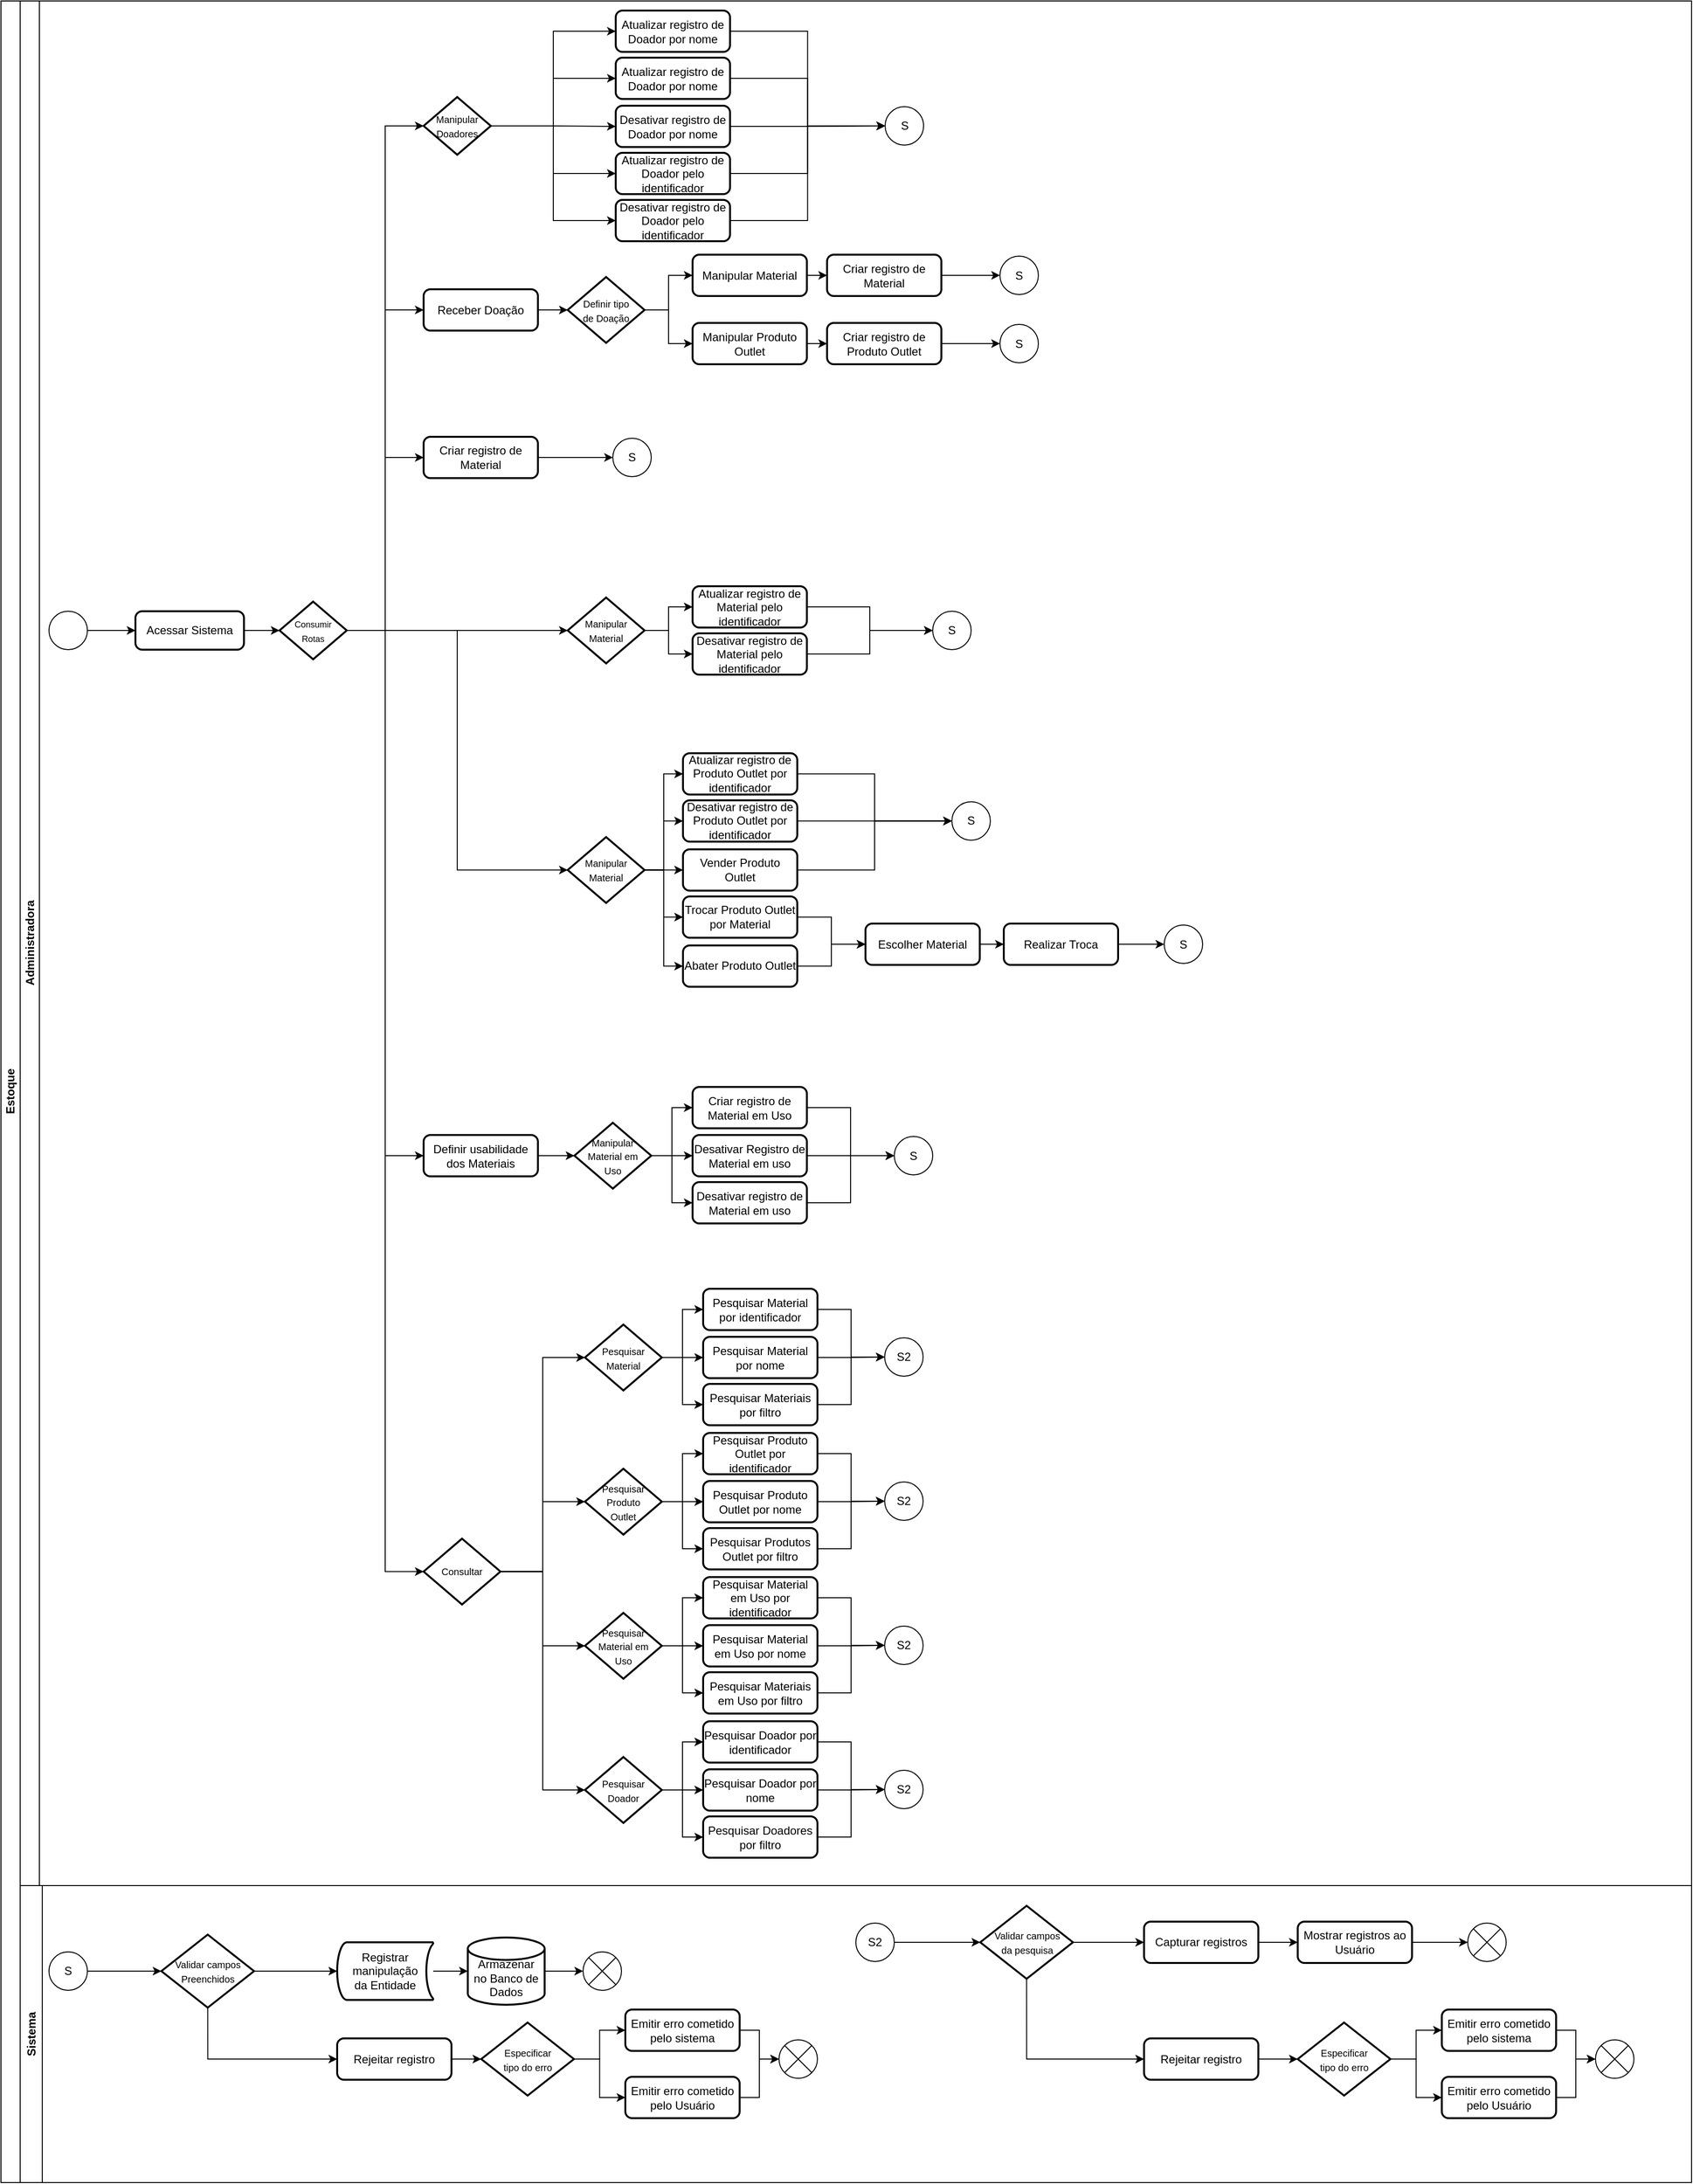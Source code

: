 <mxfile version="24.3.1" type="device">
  <diagram name="Página-1" id="qYTIleNpbE9c3qGc4Jwz">
    <mxGraphModel dx="2711" dy="1028" grid="1" gridSize="10" guides="1" tooltips="1" connect="1" arrows="1" fold="1" page="1" pageScale="1" pageWidth="827" pageHeight="1169" math="0" shadow="0">
      <root>
        <mxCell id="0" />
        <mxCell id="1" parent="0" />
        <mxCell id="EBbAfh6tv7qkJCFMbe4G-1" value="Estoque" style="swimlane;childLayout=stackLayout;resizeParent=1;resizeParentMax=0;horizontal=0;startSize=20;horizontalStack=0;html=1;" parent="1" vertex="1">
          <mxGeometry x="150" y="20" width="1760" height="2270" as="geometry">
            <mxRectangle x="150" y="20" width="40" height="70" as="alternateBounds" />
          </mxGeometry>
        </mxCell>
        <mxCell id="EBbAfh6tv7qkJCFMbe4G-2" value="Administradora" style="swimlane;startSize=20;horizontal=0;html=1;" parent="EBbAfh6tv7qkJCFMbe4G-1" vertex="1">
          <mxGeometry x="20" width="1740" height="1961" as="geometry">
            <mxRectangle x="20" width="1640" height="30" as="alternateBounds" />
          </mxGeometry>
        </mxCell>
        <mxCell id="EBbAfh6tv7qkJCFMbe4G-158" style="edgeStyle=orthogonalEdgeStyle;rounded=0;orthogonalLoop=1;jettySize=auto;html=1;entryX=0;entryY=0.5;entryDx=0;entryDy=0;" parent="EBbAfh6tv7qkJCFMbe4G-2" source="EBbAfh6tv7qkJCFMbe4G-19" target="EBbAfh6tv7qkJCFMbe4G-157" edge="1">
          <mxGeometry relative="1" as="geometry" />
        </mxCell>
        <mxCell id="EBbAfh6tv7qkJCFMbe4G-159" style="edgeStyle=orthogonalEdgeStyle;rounded=0;orthogonalLoop=1;jettySize=auto;html=1;entryX=0;entryY=0.5;entryDx=0;entryDy=0;" parent="EBbAfh6tv7qkJCFMbe4G-2" source="EBbAfh6tv7qkJCFMbe4G-19" target="EBbAfh6tv7qkJCFMbe4G-155" edge="1">
          <mxGeometry relative="1" as="geometry" />
        </mxCell>
        <mxCell id="EBbAfh6tv7qkJCFMbe4G-160" style="edgeStyle=orthogonalEdgeStyle;rounded=0;orthogonalLoop=1;jettySize=auto;html=1;entryX=0;entryY=0.5;entryDx=0;entryDy=0;" parent="EBbAfh6tv7qkJCFMbe4G-2" source="EBbAfh6tv7qkJCFMbe4G-19" target="EBbAfh6tv7qkJCFMbe4G-154" edge="1">
          <mxGeometry relative="1" as="geometry" />
        </mxCell>
        <mxCell id="EBbAfh6tv7qkJCFMbe4G-161" style="edgeStyle=orthogonalEdgeStyle;rounded=0;orthogonalLoop=1;jettySize=auto;html=1;entryX=0;entryY=0.5;entryDx=0;entryDy=0;" parent="EBbAfh6tv7qkJCFMbe4G-2" source="EBbAfh6tv7qkJCFMbe4G-19" target="EBbAfh6tv7qkJCFMbe4G-152" edge="1">
          <mxGeometry relative="1" as="geometry" />
        </mxCell>
        <mxCell id="EBbAfh6tv7qkJCFMbe4G-162" style="edgeStyle=orthogonalEdgeStyle;rounded=0;orthogonalLoop=1;jettySize=auto;html=1;entryX=0;entryY=0.5;entryDx=0;entryDy=0;" parent="EBbAfh6tv7qkJCFMbe4G-2" source="EBbAfh6tv7qkJCFMbe4G-19" target="EBbAfh6tv7qkJCFMbe4G-153" edge="1">
          <mxGeometry relative="1" as="geometry" />
        </mxCell>
        <mxCell id="EBbAfh6tv7qkJCFMbe4G-19" value="&lt;font size=&quot;1&quot;&gt;Manipular Doadores&lt;/font&gt;" style="strokeWidth=2;html=1;shape=mxgraph.flowchart.decision;whiteSpace=wrap;" parent="EBbAfh6tv7qkJCFMbe4G-2" vertex="1">
          <mxGeometry x="420" y="100" width="70" height="60" as="geometry" />
        </mxCell>
        <mxCell id="EBbAfh6tv7qkJCFMbe4G-145" style="edgeStyle=orthogonalEdgeStyle;rounded=0;orthogonalLoop=1;jettySize=auto;html=1;" parent="EBbAfh6tv7qkJCFMbe4G-2" source="EBbAfh6tv7qkJCFMbe4G-144" edge="1">
          <mxGeometry relative="1" as="geometry">
            <mxPoint x="120" y="655" as="targetPoint" />
          </mxGeometry>
        </mxCell>
        <mxCell id="EBbAfh6tv7qkJCFMbe4G-144" value="" style="ellipse;whiteSpace=wrap;html=1;aspect=fixed;" parent="EBbAfh6tv7qkJCFMbe4G-2" vertex="1">
          <mxGeometry x="30" y="635" width="40" height="40" as="geometry" />
        </mxCell>
        <mxCell id="EBbAfh6tv7qkJCFMbe4G-146" value="Acessar Sistema" style="rounded=1;whiteSpace=wrap;html=1;absoluteArcSize=1;arcSize=14;strokeWidth=2;" parent="EBbAfh6tv7qkJCFMbe4G-2" vertex="1">
          <mxGeometry x="120" y="635" width="113" height="40" as="geometry" />
        </mxCell>
        <mxCell id="EBbAfh6tv7qkJCFMbe4G-189" style="edgeStyle=orthogonalEdgeStyle;rounded=0;orthogonalLoop=1;jettySize=auto;html=1;entryX=0;entryY=0.5;entryDx=0;entryDy=0;" parent="EBbAfh6tv7qkJCFMbe4G-2" source="EBbAfh6tv7qkJCFMbe4G-147" target="EBbAfh6tv7qkJCFMbe4G-168" edge="1">
          <mxGeometry relative="1" as="geometry" />
        </mxCell>
        <mxCell id="EBbAfh6tv7qkJCFMbe4G-193" style="edgeStyle=orthogonalEdgeStyle;rounded=0;orthogonalLoop=1;jettySize=auto;html=1;entryX=0;entryY=0.5;entryDx=0;entryDy=0;" parent="EBbAfh6tv7qkJCFMbe4G-2" source="EBbAfh6tv7qkJCFMbe4G-147" target="EBbAfh6tv7qkJCFMbe4G-191" edge="1">
          <mxGeometry relative="1" as="geometry" />
        </mxCell>
        <mxCell id="EBbAfh6tv7qkJCFMbe4G-248" style="edgeStyle=orthogonalEdgeStyle;rounded=0;orthogonalLoop=1;jettySize=auto;html=1;exitX=1;exitY=0.5;exitDx=0;exitDy=0;exitPerimeter=0;entryX=0;entryY=0.5;entryDx=0;entryDy=0;" parent="EBbAfh6tv7qkJCFMbe4G-2" source="EBbAfh6tv7qkJCFMbe4G-147" target="EBbAfh6tv7qkJCFMbe4G-247" edge="1">
          <mxGeometry relative="1" as="geometry" />
        </mxCell>
        <mxCell id="EBbAfh6tv7qkJCFMbe4G-147" value="&lt;span style=&quot;font-size: 9px;&quot;&gt;Consumir &lt;br&gt;Rotas&lt;/span&gt;" style="strokeWidth=2;html=1;shape=mxgraph.flowchart.decision;whiteSpace=wrap;" parent="EBbAfh6tv7qkJCFMbe4G-2" vertex="1">
          <mxGeometry x="270" y="625" width="70" height="60" as="geometry" />
        </mxCell>
        <mxCell id="EBbAfh6tv7qkJCFMbe4G-148" style="edgeStyle=orthogonalEdgeStyle;rounded=0;orthogonalLoop=1;jettySize=auto;html=1;entryX=0;entryY=0.5;entryDx=0;entryDy=0;entryPerimeter=0;" parent="EBbAfh6tv7qkJCFMbe4G-2" source="EBbAfh6tv7qkJCFMbe4G-146" target="EBbAfh6tv7qkJCFMbe4G-147" edge="1">
          <mxGeometry relative="1" as="geometry" />
        </mxCell>
        <mxCell id="EBbAfh6tv7qkJCFMbe4G-149" style="edgeStyle=orthogonalEdgeStyle;rounded=0;orthogonalLoop=1;jettySize=auto;html=1;entryX=0;entryY=0.5;entryDx=0;entryDy=0;entryPerimeter=0;" parent="EBbAfh6tv7qkJCFMbe4G-2" source="EBbAfh6tv7qkJCFMbe4G-147" target="EBbAfh6tv7qkJCFMbe4G-19" edge="1">
          <mxGeometry relative="1" as="geometry" />
        </mxCell>
        <mxCell id="I0vhVhWJqTMzAjdZEAVi-24" style="edgeStyle=orthogonalEdgeStyle;rounded=0;orthogonalLoop=1;jettySize=auto;html=1;entryX=0;entryY=0.5;entryDx=0;entryDy=0;" edge="1" parent="EBbAfh6tv7qkJCFMbe4G-2" source="EBbAfh6tv7qkJCFMbe4G-152" target="I0vhVhWJqTMzAjdZEAVi-21">
          <mxGeometry relative="1" as="geometry" />
        </mxCell>
        <mxCell id="EBbAfh6tv7qkJCFMbe4G-152" value="Atualizar registro de Doador pelo identificador" style="rounded=1;whiteSpace=wrap;html=1;absoluteArcSize=1;arcSize=14;strokeWidth=2;" parent="EBbAfh6tv7qkJCFMbe4G-2" vertex="1">
          <mxGeometry x="620" y="158" width="119" height="43" as="geometry" />
        </mxCell>
        <mxCell id="I0vhVhWJqTMzAjdZEAVi-23" style="edgeStyle=orthogonalEdgeStyle;rounded=0;orthogonalLoop=1;jettySize=auto;html=1;entryX=0;entryY=0.5;entryDx=0;entryDy=0;" edge="1" parent="EBbAfh6tv7qkJCFMbe4G-2" source="EBbAfh6tv7qkJCFMbe4G-153" target="I0vhVhWJqTMzAjdZEAVi-21">
          <mxGeometry relative="1" as="geometry" />
        </mxCell>
        <mxCell id="EBbAfh6tv7qkJCFMbe4G-153" value="Desativar registro de Doador pelo identificador" style="rounded=1;whiteSpace=wrap;html=1;absoluteArcSize=1;arcSize=14;strokeWidth=2;" parent="EBbAfh6tv7qkJCFMbe4G-2" vertex="1">
          <mxGeometry x="620" y="207" width="119" height="43" as="geometry" />
        </mxCell>
        <mxCell id="I0vhVhWJqTMzAjdZEAVi-25" style="edgeStyle=orthogonalEdgeStyle;rounded=0;orthogonalLoop=1;jettySize=auto;html=1;entryX=0;entryY=0.5;entryDx=0;entryDy=0;" edge="1" parent="EBbAfh6tv7qkJCFMbe4G-2" source="EBbAfh6tv7qkJCFMbe4G-154" target="I0vhVhWJqTMzAjdZEAVi-21">
          <mxGeometry relative="1" as="geometry" />
        </mxCell>
        <mxCell id="EBbAfh6tv7qkJCFMbe4G-154" value="Desativar registro de Doador por nome" style="rounded=1;whiteSpace=wrap;html=1;absoluteArcSize=1;arcSize=14;strokeWidth=2;" parent="EBbAfh6tv7qkJCFMbe4G-2" vertex="1">
          <mxGeometry x="620" y="109" width="119" height="43" as="geometry" />
        </mxCell>
        <mxCell id="I0vhVhWJqTMzAjdZEAVi-26" style="edgeStyle=orthogonalEdgeStyle;rounded=0;orthogonalLoop=1;jettySize=auto;html=1;entryX=0;entryY=0.5;entryDx=0;entryDy=0;" edge="1" parent="EBbAfh6tv7qkJCFMbe4G-2" source="EBbAfh6tv7qkJCFMbe4G-155" target="I0vhVhWJqTMzAjdZEAVi-21">
          <mxGeometry relative="1" as="geometry">
            <mxPoint x="880" y="100" as="targetPoint" />
          </mxGeometry>
        </mxCell>
        <mxCell id="EBbAfh6tv7qkJCFMbe4G-155" value="Atualizar registro de Doador por nome" style="rounded=1;whiteSpace=wrap;html=1;absoluteArcSize=1;arcSize=14;strokeWidth=2;" parent="EBbAfh6tv7qkJCFMbe4G-2" vertex="1">
          <mxGeometry x="620" y="59" width="119" height="43" as="geometry" />
        </mxCell>
        <mxCell id="I0vhVhWJqTMzAjdZEAVi-27" style="edgeStyle=orthogonalEdgeStyle;rounded=0;orthogonalLoop=1;jettySize=auto;html=1;entryX=0;entryY=0.5;entryDx=0;entryDy=0;" edge="1" parent="EBbAfh6tv7qkJCFMbe4G-2" source="EBbAfh6tv7qkJCFMbe4G-157" target="I0vhVhWJqTMzAjdZEAVi-21">
          <mxGeometry relative="1" as="geometry" />
        </mxCell>
        <mxCell id="EBbAfh6tv7qkJCFMbe4G-157" value="Atualizar registro de Doador por nome" style="rounded=1;whiteSpace=wrap;html=1;absoluteArcSize=1;arcSize=14;strokeWidth=2;" parent="EBbAfh6tv7qkJCFMbe4G-2" vertex="1">
          <mxGeometry x="620" y="10" width="119" height="43" as="geometry" />
        </mxCell>
        <mxCell id="EBbAfh6tv7qkJCFMbe4G-170" style="edgeStyle=orthogonalEdgeStyle;rounded=0;orthogonalLoop=1;jettySize=auto;html=1;" parent="EBbAfh6tv7qkJCFMbe4G-2" source="EBbAfh6tv7qkJCFMbe4G-168" target="EBbAfh6tv7qkJCFMbe4G-169" edge="1">
          <mxGeometry relative="1" as="geometry" />
        </mxCell>
        <mxCell id="EBbAfh6tv7qkJCFMbe4G-168" value="Receber Doação" style="rounded=1;whiteSpace=wrap;html=1;absoluteArcSize=1;arcSize=14;strokeWidth=2;" parent="EBbAfh6tv7qkJCFMbe4G-2" vertex="1">
          <mxGeometry x="420" y="300" width="119" height="43" as="geometry" />
        </mxCell>
        <mxCell id="EBbAfh6tv7qkJCFMbe4G-173" style="edgeStyle=orthogonalEdgeStyle;rounded=0;orthogonalLoop=1;jettySize=auto;html=1;" parent="EBbAfh6tv7qkJCFMbe4G-2" source="EBbAfh6tv7qkJCFMbe4G-169" target="EBbAfh6tv7qkJCFMbe4G-172" edge="1">
          <mxGeometry relative="1" as="geometry" />
        </mxCell>
        <mxCell id="EBbAfh6tv7qkJCFMbe4G-174" style="edgeStyle=orthogonalEdgeStyle;rounded=0;orthogonalLoop=1;jettySize=auto;html=1;" parent="EBbAfh6tv7qkJCFMbe4G-2" source="EBbAfh6tv7qkJCFMbe4G-169" target="EBbAfh6tv7qkJCFMbe4G-171" edge="1">
          <mxGeometry relative="1" as="geometry" />
        </mxCell>
        <mxCell id="EBbAfh6tv7qkJCFMbe4G-169" value="&lt;font size=&quot;1&quot;&gt;Definir tipo &lt;br&gt;de Doação&lt;/font&gt;" style="strokeWidth=2;html=1;shape=mxgraph.flowchart.decision;whiteSpace=wrap;" parent="EBbAfh6tv7qkJCFMbe4G-2" vertex="1">
          <mxGeometry x="570" y="287.25" width="80" height="68.5" as="geometry" />
        </mxCell>
        <mxCell id="EBbAfh6tv7qkJCFMbe4G-177" style="edgeStyle=orthogonalEdgeStyle;rounded=0;orthogonalLoop=1;jettySize=auto;html=1;" parent="EBbAfh6tv7qkJCFMbe4G-2" source="EBbAfh6tv7qkJCFMbe4G-171" target="EBbAfh6tv7qkJCFMbe4G-175" edge="1">
          <mxGeometry relative="1" as="geometry" />
        </mxCell>
        <mxCell id="EBbAfh6tv7qkJCFMbe4G-171" value="Manipular Material" style="rounded=1;whiteSpace=wrap;html=1;absoluteArcSize=1;arcSize=14;strokeWidth=2;" parent="EBbAfh6tv7qkJCFMbe4G-2" vertex="1">
          <mxGeometry x="700" y="264" width="119" height="43" as="geometry" />
        </mxCell>
        <mxCell id="EBbAfh6tv7qkJCFMbe4G-178" style="edgeStyle=orthogonalEdgeStyle;rounded=0;orthogonalLoop=1;jettySize=auto;html=1;" parent="EBbAfh6tv7qkJCFMbe4G-2" source="EBbAfh6tv7qkJCFMbe4G-172" target="EBbAfh6tv7qkJCFMbe4G-176" edge="1">
          <mxGeometry relative="1" as="geometry" />
        </mxCell>
        <mxCell id="EBbAfh6tv7qkJCFMbe4G-172" value="Manipular Produto Outlet" style="rounded=1;whiteSpace=wrap;html=1;absoluteArcSize=1;arcSize=14;strokeWidth=2;" parent="EBbAfh6tv7qkJCFMbe4G-2" vertex="1">
          <mxGeometry x="700" y="335" width="119" height="43" as="geometry" />
        </mxCell>
        <mxCell id="I0vhVhWJqTMzAjdZEAVi-20" style="edgeStyle=orthogonalEdgeStyle;rounded=0;orthogonalLoop=1;jettySize=auto;html=1;entryX=0;entryY=0.5;entryDx=0;entryDy=0;" edge="1" parent="EBbAfh6tv7qkJCFMbe4G-2" source="EBbAfh6tv7qkJCFMbe4G-175" target="I0vhVhWJqTMzAjdZEAVi-18">
          <mxGeometry relative="1" as="geometry" />
        </mxCell>
        <mxCell id="EBbAfh6tv7qkJCFMbe4G-175" value="Criar registro de Material" style="rounded=1;whiteSpace=wrap;html=1;absoluteArcSize=1;arcSize=14;strokeWidth=2;" parent="EBbAfh6tv7qkJCFMbe4G-2" vertex="1">
          <mxGeometry x="840" y="264" width="119" height="43" as="geometry" />
        </mxCell>
        <mxCell id="I0vhVhWJqTMzAjdZEAVi-19" style="edgeStyle=orthogonalEdgeStyle;rounded=0;orthogonalLoop=1;jettySize=auto;html=1;entryX=0;entryY=0.5;entryDx=0;entryDy=0;" edge="1" parent="EBbAfh6tv7qkJCFMbe4G-2" source="EBbAfh6tv7qkJCFMbe4G-176" target="I0vhVhWJqTMzAjdZEAVi-17">
          <mxGeometry relative="1" as="geometry" />
        </mxCell>
        <mxCell id="EBbAfh6tv7qkJCFMbe4G-176" value="Criar registro de Produto Outlet" style="rounded=1;whiteSpace=wrap;html=1;absoluteArcSize=1;arcSize=14;strokeWidth=2;" parent="EBbAfh6tv7qkJCFMbe4G-2" vertex="1">
          <mxGeometry x="840" y="335" width="119" height="43" as="geometry" />
        </mxCell>
        <mxCell id="I0vhVhWJqTMzAjdZEAVi-16" style="edgeStyle=orthogonalEdgeStyle;rounded=0;orthogonalLoop=1;jettySize=auto;html=1;exitX=1;exitY=0.5;exitDx=0;exitDy=0;entryX=0;entryY=0.5;entryDx=0;entryDy=0;" edge="1" parent="EBbAfh6tv7qkJCFMbe4G-2" source="EBbAfh6tv7qkJCFMbe4G-191" target="I0vhVhWJqTMzAjdZEAVi-15">
          <mxGeometry relative="1" as="geometry" />
        </mxCell>
        <mxCell id="EBbAfh6tv7qkJCFMbe4G-191" value="Criar registro de Material" style="rounded=1;whiteSpace=wrap;html=1;absoluteArcSize=1;arcSize=14;strokeWidth=2;" parent="EBbAfh6tv7qkJCFMbe4G-2" vertex="1">
          <mxGeometry x="420" y="453.5" width="119" height="43" as="geometry" />
        </mxCell>
        <mxCell id="EBbAfh6tv7qkJCFMbe4G-202" style="edgeStyle=orthogonalEdgeStyle;rounded=0;orthogonalLoop=1;jettySize=auto;html=1;" parent="EBbAfh6tv7qkJCFMbe4G-2" source="EBbAfh6tv7qkJCFMbe4G-198" target="EBbAfh6tv7qkJCFMbe4G-200" edge="1">
          <mxGeometry relative="1" as="geometry" />
        </mxCell>
        <mxCell id="EBbAfh6tv7qkJCFMbe4G-203" style="edgeStyle=orthogonalEdgeStyle;rounded=0;orthogonalLoop=1;jettySize=auto;html=1;" parent="EBbAfh6tv7qkJCFMbe4G-2" source="EBbAfh6tv7qkJCFMbe4G-198" target="EBbAfh6tv7qkJCFMbe4G-201" edge="1">
          <mxGeometry relative="1" as="geometry" />
        </mxCell>
        <mxCell id="EBbAfh6tv7qkJCFMbe4G-198" value="&lt;font size=&quot;1&quot;&gt;Manipular Material&lt;/font&gt;" style="strokeWidth=2;html=1;shape=mxgraph.flowchart.decision;whiteSpace=wrap;" parent="EBbAfh6tv7qkJCFMbe4G-2" vertex="1">
          <mxGeometry x="570" y="620.75" width="80" height="68.5" as="geometry" />
        </mxCell>
        <mxCell id="EBbAfh6tv7qkJCFMbe4G-199" style="edgeStyle=orthogonalEdgeStyle;rounded=0;orthogonalLoop=1;jettySize=auto;html=1;entryX=0;entryY=0.5;entryDx=0;entryDy=0;entryPerimeter=0;" parent="EBbAfh6tv7qkJCFMbe4G-2" source="EBbAfh6tv7qkJCFMbe4G-147" target="EBbAfh6tv7qkJCFMbe4G-198" edge="1">
          <mxGeometry relative="1" as="geometry" />
        </mxCell>
        <mxCell id="I0vhVhWJqTMzAjdZEAVi-13" style="edgeStyle=orthogonalEdgeStyle;rounded=0;orthogonalLoop=1;jettySize=auto;html=1;entryX=0;entryY=0.5;entryDx=0;entryDy=0;" edge="1" parent="EBbAfh6tv7qkJCFMbe4G-2" source="EBbAfh6tv7qkJCFMbe4G-200" target="I0vhVhWJqTMzAjdZEAVi-12">
          <mxGeometry relative="1" as="geometry" />
        </mxCell>
        <mxCell id="EBbAfh6tv7qkJCFMbe4G-200" value="Atualizar registro de Material pelo identificador" style="rounded=1;whiteSpace=wrap;html=1;absoluteArcSize=1;arcSize=14;strokeWidth=2;" parent="EBbAfh6tv7qkJCFMbe4G-2" vertex="1">
          <mxGeometry x="700" y="609" width="119" height="43" as="geometry" />
        </mxCell>
        <mxCell id="I0vhVhWJqTMzAjdZEAVi-14" style="edgeStyle=orthogonalEdgeStyle;rounded=0;orthogonalLoop=1;jettySize=auto;html=1;entryX=0;entryY=0.5;entryDx=0;entryDy=0;" edge="1" parent="EBbAfh6tv7qkJCFMbe4G-2" source="EBbAfh6tv7qkJCFMbe4G-201" target="I0vhVhWJqTMzAjdZEAVi-12">
          <mxGeometry relative="1" as="geometry" />
        </mxCell>
        <mxCell id="EBbAfh6tv7qkJCFMbe4G-201" value="Desativar registro de Material pelo identificador" style="rounded=1;whiteSpace=wrap;html=1;absoluteArcSize=1;arcSize=14;strokeWidth=2;" parent="EBbAfh6tv7qkJCFMbe4G-2" vertex="1">
          <mxGeometry x="700" y="658" width="119" height="43" as="geometry" />
        </mxCell>
        <mxCell id="EBbAfh6tv7qkJCFMbe4G-219" style="edgeStyle=orthogonalEdgeStyle;rounded=0;orthogonalLoop=1;jettySize=auto;html=1;entryX=0;entryY=0.5;entryDx=0;entryDy=0;" parent="EBbAfh6tv7qkJCFMbe4G-2" source="EBbAfh6tv7qkJCFMbe4G-211" target="EBbAfh6tv7qkJCFMbe4G-213" edge="1">
          <mxGeometry relative="1" as="geometry" />
        </mxCell>
        <mxCell id="EBbAfh6tv7qkJCFMbe4G-220" style="edgeStyle=orthogonalEdgeStyle;rounded=0;orthogonalLoop=1;jettySize=auto;html=1;" parent="EBbAfh6tv7qkJCFMbe4G-2" source="EBbAfh6tv7qkJCFMbe4G-211" target="EBbAfh6tv7qkJCFMbe4G-217" edge="1">
          <mxGeometry relative="1" as="geometry" />
        </mxCell>
        <mxCell id="EBbAfh6tv7qkJCFMbe4G-221" style="edgeStyle=orthogonalEdgeStyle;rounded=0;orthogonalLoop=1;jettySize=auto;html=1;" parent="EBbAfh6tv7qkJCFMbe4G-2" source="EBbAfh6tv7qkJCFMbe4G-211" target="EBbAfh6tv7qkJCFMbe4G-214" edge="1">
          <mxGeometry relative="1" as="geometry" />
        </mxCell>
        <mxCell id="EBbAfh6tv7qkJCFMbe4G-222" style="edgeStyle=orthogonalEdgeStyle;rounded=0;orthogonalLoop=1;jettySize=auto;html=1;" parent="EBbAfh6tv7qkJCFMbe4G-2" source="EBbAfh6tv7qkJCFMbe4G-211" target="EBbAfh6tv7qkJCFMbe4G-218" edge="1">
          <mxGeometry relative="1" as="geometry" />
        </mxCell>
        <mxCell id="EBbAfh6tv7qkJCFMbe4G-223" style="edgeStyle=orthogonalEdgeStyle;rounded=0;orthogonalLoop=1;jettySize=auto;html=1;entryX=0;entryY=0.5;entryDx=0;entryDy=0;" parent="EBbAfh6tv7qkJCFMbe4G-2" source="EBbAfh6tv7qkJCFMbe4G-211" target="EBbAfh6tv7qkJCFMbe4G-216" edge="1">
          <mxGeometry relative="1" as="geometry" />
        </mxCell>
        <mxCell id="EBbAfh6tv7qkJCFMbe4G-211" value="&lt;font size=&quot;1&quot;&gt;Manipular Material&lt;/font&gt;" style="strokeWidth=2;html=1;shape=mxgraph.flowchart.decision;whiteSpace=wrap;" parent="EBbAfh6tv7qkJCFMbe4G-2" vertex="1">
          <mxGeometry x="570" y="870" width="80" height="68.5" as="geometry" />
        </mxCell>
        <mxCell id="EBbAfh6tv7qkJCFMbe4G-212" style="edgeStyle=orthogonalEdgeStyle;rounded=0;orthogonalLoop=1;jettySize=auto;html=1;entryX=0;entryY=0.5;entryDx=0;entryDy=0;entryPerimeter=0;" parent="EBbAfh6tv7qkJCFMbe4G-2" source="EBbAfh6tv7qkJCFMbe4G-147" target="EBbAfh6tv7qkJCFMbe4G-211" edge="1">
          <mxGeometry relative="1" as="geometry" />
        </mxCell>
        <mxCell id="I0vhVhWJqTMzAjdZEAVi-10" style="edgeStyle=orthogonalEdgeStyle;rounded=0;orthogonalLoop=1;jettySize=auto;html=1;entryX=0;entryY=0.5;entryDx=0;entryDy=0;" edge="1" parent="EBbAfh6tv7qkJCFMbe4G-2" source="EBbAfh6tv7qkJCFMbe4G-213" target="I0vhVhWJqTMzAjdZEAVi-7">
          <mxGeometry relative="1" as="geometry" />
        </mxCell>
        <mxCell id="EBbAfh6tv7qkJCFMbe4G-213" value="Atualizar registro de Produto Outlet por identificador" style="rounded=1;whiteSpace=wrap;html=1;absoluteArcSize=1;arcSize=14;strokeWidth=2;" parent="EBbAfh6tv7qkJCFMbe4G-2" vertex="1">
          <mxGeometry x="690" y="782.75" width="119" height="43" as="geometry" />
        </mxCell>
        <mxCell id="I0vhVhWJqTMzAjdZEAVi-9" style="edgeStyle=orthogonalEdgeStyle;rounded=0;orthogonalLoop=1;jettySize=auto;html=1;entryX=0;entryY=0.5;entryDx=0;entryDy=0;" edge="1" parent="EBbAfh6tv7qkJCFMbe4G-2" source="EBbAfh6tv7qkJCFMbe4G-214" target="I0vhVhWJqTMzAjdZEAVi-7">
          <mxGeometry relative="1" as="geometry" />
        </mxCell>
        <mxCell id="EBbAfh6tv7qkJCFMbe4G-214" value="Desativar registro de Produto Outlet por identificador" style="rounded=1;whiteSpace=wrap;html=1;absoluteArcSize=1;arcSize=14;strokeWidth=2;" parent="EBbAfh6tv7qkJCFMbe4G-2" vertex="1">
          <mxGeometry x="690" y="831.75" width="119" height="43" as="geometry" />
        </mxCell>
        <mxCell id="I0vhVhWJqTMzAjdZEAVi-8" style="edgeStyle=orthogonalEdgeStyle;rounded=0;orthogonalLoop=1;jettySize=auto;html=1;entryX=0;entryY=0.5;entryDx=0;entryDy=0;" edge="1" parent="EBbAfh6tv7qkJCFMbe4G-2" source="EBbAfh6tv7qkJCFMbe4G-217" target="I0vhVhWJqTMzAjdZEAVi-7">
          <mxGeometry relative="1" as="geometry" />
        </mxCell>
        <mxCell id="EBbAfh6tv7qkJCFMbe4G-217" value="Vender Produto Outlet" style="rounded=1;whiteSpace=wrap;html=1;absoluteArcSize=1;arcSize=14;strokeWidth=2;" parent="EBbAfh6tv7qkJCFMbe4G-2" vertex="1">
          <mxGeometry x="690" y="882.75" width="119" height="43" as="geometry" />
        </mxCell>
        <mxCell id="EBbAfh6tv7qkJCFMbe4G-242" style="edgeStyle=orthogonalEdgeStyle;rounded=0;orthogonalLoop=1;jettySize=auto;html=1;" parent="EBbAfh6tv7qkJCFMbe4G-2" source="EBbAfh6tv7qkJCFMbe4G-218" target="EBbAfh6tv7qkJCFMbe4G-232" edge="1">
          <mxGeometry relative="1" as="geometry" />
        </mxCell>
        <mxCell id="EBbAfh6tv7qkJCFMbe4G-218" value="Trocar Produto Outlet por Material" style="rounded=1;whiteSpace=wrap;html=1;absoluteArcSize=1;arcSize=14;strokeWidth=2;" parent="EBbAfh6tv7qkJCFMbe4G-2" vertex="1">
          <mxGeometry x="690" y="931.75" width="119" height="43" as="geometry" />
        </mxCell>
        <mxCell id="EBbAfh6tv7qkJCFMbe4G-241" style="edgeStyle=orthogonalEdgeStyle;rounded=0;orthogonalLoop=1;jettySize=auto;html=1;" parent="EBbAfh6tv7qkJCFMbe4G-2" source="EBbAfh6tv7qkJCFMbe4G-216" target="EBbAfh6tv7qkJCFMbe4G-232" edge="1">
          <mxGeometry relative="1" as="geometry" />
        </mxCell>
        <mxCell id="EBbAfh6tv7qkJCFMbe4G-216" value="Abater Produto Outlet" style="rounded=1;whiteSpace=wrap;html=1;absoluteArcSize=1;arcSize=14;strokeWidth=2;" parent="EBbAfh6tv7qkJCFMbe4G-2" vertex="1">
          <mxGeometry x="690" y="982.75" width="119" height="43" as="geometry" />
        </mxCell>
        <mxCell id="EBbAfh6tv7qkJCFMbe4G-243" style="edgeStyle=orthogonalEdgeStyle;rounded=0;orthogonalLoop=1;jettySize=auto;html=1;exitX=1;exitY=0.5;exitDx=0;exitDy=0;" parent="EBbAfh6tv7qkJCFMbe4G-2" source="EBbAfh6tv7qkJCFMbe4G-232" target="EBbAfh6tv7qkJCFMbe4G-233" edge="1">
          <mxGeometry relative="1" as="geometry" />
        </mxCell>
        <mxCell id="EBbAfh6tv7qkJCFMbe4G-232" value="Escolher Material" style="rounded=1;whiteSpace=wrap;html=1;absoluteArcSize=1;arcSize=14;strokeWidth=2;" parent="EBbAfh6tv7qkJCFMbe4G-2" vertex="1">
          <mxGeometry x="880" y="960" width="119" height="43" as="geometry" />
        </mxCell>
        <mxCell id="I0vhVhWJqTMzAjdZEAVi-11" style="edgeStyle=orthogonalEdgeStyle;rounded=0;orthogonalLoop=1;jettySize=auto;html=1;" edge="1" parent="EBbAfh6tv7qkJCFMbe4G-2" source="EBbAfh6tv7qkJCFMbe4G-233" target="I0vhVhWJqTMzAjdZEAVi-6">
          <mxGeometry relative="1" as="geometry" />
        </mxCell>
        <mxCell id="EBbAfh6tv7qkJCFMbe4G-233" value="Realizar Troca" style="rounded=1;whiteSpace=wrap;html=1;absoluteArcSize=1;arcSize=14;strokeWidth=2;" parent="EBbAfh6tv7qkJCFMbe4G-2" vertex="1">
          <mxGeometry x="1024" y="960" width="119" height="43" as="geometry" />
        </mxCell>
        <mxCell id="EBbAfh6tv7qkJCFMbe4G-255" style="edgeStyle=orthogonalEdgeStyle;rounded=0;orthogonalLoop=1;jettySize=auto;html=1;" parent="EBbAfh6tv7qkJCFMbe4G-2" source="EBbAfh6tv7qkJCFMbe4G-247" target="EBbAfh6tv7qkJCFMbe4G-249" edge="1">
          <mxGeometry relative="1" as="geometry" />
        </mxCell>
        <mxCell id="EBbAfh6tv7qkJCFMbe4G-247" value="Definir usabilidade dos Materiais" style="rounded=1;whiteSpace=wrap;html=1;absoluteArcSize=1;arcSize=14;strokeWidth=2;" parent="EBbAfh6tv7qkJCFMbe4G-2" vertex="1">
          <mxGeometry x="420" y="1180" width="119" height="43" as="geometry" />
        </mxCell>
        <mxCell id="EBbAfh6tv7qkJCFMbe4G-256" style="edgeStyle=orthogonalEdgeStyle;rounded=0;orthogonalLoop=1;jettySize=auto;html=1;" parent="EBbAfh6tv7qkJCFMbe4G-2" source="EBbAfh6tv7qkJCFMbe4G-249" target="EBbAfh6tv7qkJCFMbe4G-254" edge="1">
          <mxGeometry relative="1" as="geometry" />
        </mxCell>
        <mxCell id="EBbAfh6tv7qkJCFMbe4G-257" style="edgeStyle=orthogonalEdgeStyle;rounded=0;orthogonalLoop=1;jettySize=auto;html=1;" parent="EBbAfh6tv7qkJCFMbe4G-2" source="EBbAfh6tv7qkJCFMbe4G-249" target="EBbAfh6tv7qkJCFMbe4G-252" edge="1">
          <mxGeometry relative="1" as="geometry" />
        </mxCell>
        <mxCell id="EBbAfh6tv7qkJCFMbe4G-258" style="edgeStyle=orthogonalEdgeStyle;rounded=0;orthogonalLoop=1;jettySize=auto;html=1;" parent="EBbAfh6tv7qkJCFMbe4G-2" source="EBbAfh6tv7qkJCFMbe4G-249" target="EBbAfh6tv7qkJCFMbe4G-253" edge="1">
          <mxGeometry relative="1" as="geometry" />
        </mxCell>
        <mxCell id="EBbAfh6tv7qkJCFMbe4G-249" value="&lt;font size=&quot;1&quot;&gt;Manipular Material em &lt;br&gt;Uso&lt;/font&gt;" style="strokeWidth=2;html=1;shape=mxgraph.flowchart.decision;whiteSpace=wrap;" parent="EBbAfh6tv7qkJCFMbe4G-2" vertex="1">
          <mxGeometry x="577" y="1167.25" width="80" height="68.5" as="geometry" />
        </mxCell>
        <mxCell id="I0vhVhWJqTMzAjdZEAVi-4" style="edgeStyle=orthogonalEdgeStyle;rounded=0;orthogonalLoop=1;jettySize=auto;html=1;exitX=1;exitY=0.5;exitDx=0;exitDy=0;entryX=0;entryY=0.5;entryDx=0;entryDy=0;" edge="1" parent="EBbAfh6tv7qkJCFMbe4G-2" source="EBbAfh6tv7qkJCFMbe4G-252" target="I0vhVhWJqTMzAjdZEAVi-2">
          <mxGeometry relative="1" as="geometry" />
        </mxCell>
        <mxCell id="EBbAfh6tv7qkJCFMbe4G-252" value="Desativar Registro de Material em uso" style="rounded=1;whiteSpace=wrap;html=1;absoluteArcSize=1;arcSize=14;strokeWidth=2;" parent="EBbAfh6tv7qkJCFMbe4G-2" vertex="1">
          <mxGeometry x="700" y="1180" width="119" height="43" as="geometry" />
        </mxCell>
        <mxCell id="I0vhVhWJqTMzAjdZEAVi-5" style="edgeStyle=orthogonalEdgeStyle;rounded=0;orthogonalLoop=1;jettySize=auto;html=1;entryX=0;entryY=0.5;entryDx=0;entryDy=0;" edge="1" parent="EBbAfh6tv7qkJCFMbe4G-2" source="EBbAfh6tv7qkJCFMbe4G-253" target="I0vhVhWJqTMzAjdZEAVi-2">
          <mxGeometry relative="1" as="geometry" />
        </mxCell>
        <mxCell id="EBbAfh6tv7qkJCFMbe4G-253" value="Desativar registro de Material em uso" style="rounded=1;whiteSpace=wrap;html=1;absoluteArcSize=1;arcSize=14;strokeWidth=2;" parent="EBbAfh6tv7qkJCFMbe4G-2" vertex="1">
          <mxGeometry x="700" y="1229" width="119" height="43" as="geometry" />
        </mxCell>
        <mxCell id="I0vhVhWJqTMzAjdZEAVi-3" style="edgeStyle=orthogonalEdgeStyle;rounded=0;orthogonalLoop=1;jettySize=auto;html=1;entryX=0;entryY=0.5;entryDx=0;entryDy=0;" edge="1" parent="EBbAfh6tv7qkJCFMbe4G-2" source="EBbAfh6tv7qkJCFMbe4G-254" target="I0vhVhWJqTMzAjdZEAVi-2">
          <mxGeometry relative="1" as="geometry" />
        </mxCell>
        <mxCell id="EBbAfh6tv7qkJCFMbe4G-254" value="Criar registro de Material em Uso" style="rounded=1;whiteSpace=wrap;html=1;absoluteArcSize=1;arcSize=14;strokeWidth=2;" parent="EBbAfh6tv7qkJCFMbe4G-2" vertex="1">
          <mxGeometry x="700" y="1130" width="119" height="43" as="geometry" />
        </mxCell>
        <mxCell id="EBbAfh6tv7qkJCFMbe4G-317" value="" style="group" parent="EBbAfh6tv7qkJCFMbe4G-2" vertex="1" connectable="0">
          <mxGeometry x="588" y="1640" width="242" height="142" as="geometry" />
        </mxCell>
        <mxCell id="EBbAfh6tv7qkJCFMbe4G-302" style="edgeStyle=orthogonalEdgeStyle;rounded=0;orthogonalLoop=1;jettySize=auto;html=1;" parent="EBbAfh6tv7qkJCFMbe4G-317" source="EBbAfh6tv7qkJCFMbe4G-305" target="EBbAfh6tv7qkJCFMbe4G-308" edge="1">
          <mxGeometry relative="1" as="geometry" />
        </mxCell>
        <mxCell id="EBbAfh6tv7qkJCFMbe4G-303" style="edgeStyle=orthogonalEdgeStyle;rounded=0;orthogonalLoop=1;jettySize=auto;html=1;" parent="EBbAfh6tv7qkJCFMbe4G-317" source="EBbAfh6tv7qkJCFMbe4G-305" target="EBbAfh6tv7qkJCFMbe4G-306" edge="1">
          <mxGeometry relative="1" as="geometry" />
        </mxCell>
        <mxCell id="EBbAfh6tv7qkJCFMbe4G-304" style="edgeStyle=orthogonalEdgeStyle;rounded=0;orthogonalLoop=1;jettySize=auto;html=1;" parent="EBbAfh6tv7qkJCFMbe4G-317" source="EBbAfh6tv7qkJCFMbe4G-305" target="EBbAfh6tv7qkJCFMbe4G-307" edge="1">
          <mxGeometry relative="1" as="geometry" />
        </mxCell>
        <mxCell id="EBbAfh6tv7qkJCFMbe4G-305" value="&lt;span style=&quot;font-size: x-small;&quot;&gt;Pesquisar Material em&lt;br&gt;Uso&lt;/span&gt;" style="strokeWidth=2;html=1;shape=mxgraph.flowchart.decision;whiteSpace=wrap;" parent="EBbAfh6tv7qkJCFMbe4G-317" vertex="1">
          <mxGeometry y="37.25" width="80" height="68.5" as="geometry" />
        </mxCell>
        <mxCell id="EBbAfh6tv7qkJCFMbe4G-306" value="Pesquisar Material em Uso por nome" style="rounded=1;whiteSpace=wrap;html=1;absoluteArcSize=1;arcSize=14;strokeWidth=2;" parent="EBbAfh6tv7qkJCFMbe4G-317" vertex="1">
          <mxGeometry x="123" y="50" width="119" height="43" as="geometry" />
        </mxCell>
        <mxCell id="EBbAfh6tv7qkJCFMbe4G-307" value="Pesquisar Materiais em Uso por filtro" style="rounded=1;whiteSpace=wrap;html=1;absoluteArcSize=1;arcSize=14;strokeWidth=2;" parent="EBbAfh6tv7qkJCFMbe4G-317" vertex="1">
          <mxGeometry x="123" y="99" width="119" height="43" as="geometry" />
        </mxCell>
        <mxCell id="EBbAfh6tv7qkJCFMbe4G-308" value="Pesquisar Material em Uso por identificador" style="rounded=1;whiteSpace=wrap;html=1;absoluteArcSize=1;arcSize=14;strokeWidth=2;" parent="EBbAfh6tv7qkJCFMbe4G-317" vertex="1">
          <mxGeometry x="123" width="119" height="43" as="geometry" />
        </mxCell>
        <mxCell id="EBbAfh6tv7qkJCFMbe4G-318" value="" style="group" parent="EBbAfh6tv7qkJCFMbe4G-2" vertex="1" connectable="0">
          <mxGeometry x="588" y="1490" width="242" height="142" as="geometry" />
        </mxCell>
        <mxCell id="EBbAfh6tv7qkJCFMbe4G-295" style="edgeStyle=orthogonalEdgeStyle;rounded=0;orthogonalLoop=1;jettySize=auto;html=1;" parent="EBbAfh6tv7qkJCFMbe4G-318" source="EBbAfh6tv7qkJCFMbe4G-298" target="EBbAfh6tv7qkJCFMbe4G-301" edge="1">
          <mxGeometry relative="1" as="geometry" />
        </mxCell>
        <mxCell id="EBbAfh6tv7qkJCFMbe4G-296" style="edgeStyle=orthogonalEdgeStyle;rounded=0;orthogonalLoop=1;jettySize=auto;html=1;" parent="EBbAfh6tv7qkJCFMbe4G-318" source="EBbAfh6tv7qkJCFMbe4G-298" target="EBbAfh6tv7qkJCFMbe4G-299" edge="1">
          <mxGeometry relative="1" as="geometry" />
        </mxCell>
        <mxCell id="EBbAfh6tv7qkJCFMbe4G-297" style="edgeStyle=orthogonalEdgeStyle;rounded=0;orthogonalLoop=1;jettySize=auto;html=1;" parent="EBbAfh6tv7qkJCFMbe4G-318" source="EBbAfh6tv7qkJCFMbe4G-298" target="EBbAfh6tv7qkJCFMbe4G-300" edge="1">
          <mxGeometry relative="1" as="geometry" />
        </mxCell>
        <mxCell id="EBbAfh6tv7qkJCFMbe4G-298" value="&lt;span style=&quot;font-size: x-small;&quot;&gt;Pesquisar Produto &lt;br&gt;Outlet&lt;/span&gt;" style="strokeWidth=2;html=1;shape=mxgraph.flowchart.decision;whiteSpace=wrap;" parent="EBbAfh6tv7qkJCFMbe4G-318" vertex="1">
          <mxGeometry y="37.25" width="80" height="68.5" as="geometry" />
        </mxCell>
        <mxCell id="EBbAfh6tv7qkJCFMbe4G-299" value="Pesquisar Produto Outlet por nome" style="rounded=1;whiteSpace=wrap;html=1;absoluteArcSize=1;arcSize=14;strokeWidth=2;" parent="EBbAfh6tv7qkJCFMbe4G-318" vertex="1">
          <mxGeometry x="123" y="50" width="119" height="43" as="geometry" />
        </mxCell>
        <mxCell id="EBbAfh6tv7qkJCFMbe4G-300" value="Pesquisar Produtos Outlet por filtro" style="rounded=1;whiteSpace=wrap;html=1;absoluteArcSize=1;arcSize=14;strokeWidth=2;" parent="EBbAfh6tv7qkJCFMbe4G-318" vertex="1">
          <mxGeometry x="123" y="99" width="119" height="43" as="geometry" />
        </mxCell>
        <mxCell id="EBbAfh6tv7qkJCFMbe4G-301" value="Pesquisar Produto Outlet por identificador" style="rounded=1;whiteSpace=wrap;html=1;absoluteArcSize=1;arcSize=14;strokeWidth=2;" parent="EBbAfh6tv7qkJCFMbe4G-318" vertex="1">
          <mxGeometry x="123" width="119" height="43" as="geometry" />
        </mxCell>
        <mxCell id="EBbAfh6tv7qkJCFMbe4G-319" value="" style="group" parent="EBbAfh6tv7qkJCFMbe4G-2" vertex="1" connectable="0">
          <mxGeometry x="588" y="1340" width="242" height="142" as="geometry" />
        </mxCell>
        <mxCell id="EBbAfh6tv7qkJCFMbe4G-267" style="edgeStyle=orthogonalEdgeStyle;rounded=0;orthogonalLoop=1;jettySize=auto;html=1;" parent="EBbAfh6tv7qkJCFMbe4G-319" source="EBbAfh6tv7qkJCFMbe4G-270" target="EBbAfh6tv7qkJCFMbe4G-273" edge="1">
          <mxGeometry relative="1" as="geometry" />
        </mxCell>
        <mxCell id="EBbAfh6tv7qkJCFMbe4G-268" style="edgeStyle=orthogonalEdgeStyle;rounded=0;orthogonalLoop=1;jettySize=auto;html=1;" parent="EBbAfh6tv7qkJCFMbe4G-319" source="EBbAfh6tv7qkJCFMbe4G-270" target="EBbAfh6tv7qkJCFMbe4G-271" edge="1">
          <mxGeometry relative="1" as="geometry" />
        </mxCell>
        <mxCell id="EBbAfh6tv7qkJCFMbe4G-269" style="edgeStyle=orthogonalEdgeStyle;rounded=0;orthogonalLoop=1;jettySize=auto;html=1;" parent="EBbAfh6tv7qkJCFMbe4G-319" source="EBbAfh6tv7qkJCFMbe4G-270" target="EBbAfh6tv7qkJCFMbe4G-272" edge="1">
          <mxGeometry relative="1" as="geometry" />
        </mxCell>
        <mxCell id="EBbAfh6tv7qkJCFMbe4G-270" value="&lt;font size=&quot;1&quot;&gt;Pesquisar Material&lt;/font&gt;" style="strokeWidth=2;html=1;shape=mxgraph.flowchart.decision;whiteSpace=wrap;" parent="EBbAfh6tv7qkJCFMbe4G-319" vertex="1">
          <mxGeometry y="37.25" width="80" height="68.5" as="geometry" />
        </mxCell>
        <mxCell id="EBbAfh6tv7qkJCFMbe4G-271" value="Pesquisar Material por nome" style="rounded=1;whiteSpace=wrap;html=1;absoluteArcSize=1;arcSize=14;strokeWidth=2;" parent="EBbAfh6tv7qkJCFMbe4G-319" vertex="1">
          <mxGeometry x="123" y="50" width="119" height="43" as="geometry" />
        </mxCell>
        <mxCell id="EBbAfh6tv7qkJCFMbe4G-272" value="Pesquisar Materiais por filtro" style="rounded=1;whiteSpace=wrap;html=1;absoluteArcSize=1;arcSize=14;strokeWidth=2;" parent="EBbAfh6tv7qkJCFMbe4G-319" vertex="1">
          <mxGeometry x="123" y="99" width="119" height="43" as="geometry" />
        </mxCell>
        <mxCell id="EBbAfh6tv7qkJCFMbe4G-273" value="Pesquisar Material por identificador" style="rounded=1;whiteSpace=wrap;html=1;absoluteArcSize=1;arcSize=14;strokeWidth=2;" parent="EBbAfh6tv7qkJCFMbe4G-319" vertex="1">
          <mxGeometry x="123" width="119" height="43" as="geometry" />
        </mxCell>
        <mxCell id="EBbAfh6tv7qkJCFMbe4G-320" value="&lt;font size=&quot;1&quot;&gt;Consultar&lt;/font&gt;" style="strokeWidth=2;html=1;shape=mxgraph.flowchart.decision;whiteSpace=wrap;" parent="EBbAfh6tv7qkJCFMbe4G-2" vertex="1">
          <mxGeometry x="420" y="1600" width="80" height="68.5" as="geometry" />
        </mxCell>
        <mxCell id="EBbAfh6tv7qkJCFMbe4G-321" style="edgeStyle=orthogonalEdgeStyle;rounded=0;orthogonalLoop=1;jettySize=auto;html=1;entryX=0;entryY=0.5;entryDx=0;entryDy=0;entryPerimeter=0;" parent="EBbAfh6tv7qkJCFMbe4G-2" source="EBbAfh6tv7qkJCFMbe4G-320" target="EBbAfh6tv7qkJCFMbe4G-270" edge="1">
          <mxGeometry relative="1" as="geometry" />
        </mxCell>
        <mxCell id="EBbAfh6tv7qkJCFMbe4G-322" style="edgeStyle=orthogonalEdgeStyle;rounded=0;orthogonalLoop=1;jettySize=auto;html=1;entryX=0;entryY=0.5;entryDx=0;entryDy=0;entryPerimeter=0;" parent="EBbAfh6tv7qkJCFMbe4G-2" source="EBbAfh6tv7qkJCFMbe4G-320" target="EBbAfh6tv7qkJCFMbe4G-298" edge="1">
          <mxGeometry relative="1" as="geometry" />
        </mxCell>
        <mxCell id="EBbAfh6tv7qkJCFMbe4G-323" style="edgeStyle=orthogonalEdgeStyle;rounded=0;orthogonalLoop=1;jettySize=auto;html=1;entryX=0;entryY=0.5;entryDx=0;entryDy=0;entryPerimeter=0;" parent="EBbAfh6tv7qkJCFMbe4G-2" source="EBbAfh6tv7qkJCFMbe4G-320" target="EBbAfh6tv7qkJCFMbe4G-305" edge="1">
          <mxGeometry relative="1" as="geometry" />
        </mxCell>
        <mxCell id="EBbAfh6tv7qkJCFMbe4G-324" style="edgeStyle=orthogonalEdgeStyle;rounded=0;orthogonalLoop=1;jettySize=auto;html=1;entryX=0;entryY=0.5;entryDx=0;entryDy=0;entryPerimeter=0;" parent="EBbAfh6tv7qkJCFMbe4G-2" source="EBbAfh6tv7qkJCFMbe4G-320" target="EBbAfh6tv7qkJCFMbe4G-312" edge="1">
          <mxGeometry relative="1" as="geometry" />
        </mxCell>
        <mxCell id="EBbAfh6tv7qkJCFMbe4G-325" style="edgeStyle=orthogonalEdgeStyle;rounded=0;orthogonalLoop=1;jettySize=auto;html=1;entryX=0;entryY=0.5;entryDx=0;entryDy=0;entryPerimeter=0;" parent="EBbAfh6tv7qkJCFMbe4G-2" source="EBbAfh6tv7qkJCFMbe4G-147" target="EBbAfh6tv7qkJCFMbe4G-320" edge="1">
          <mxGeometry relative="1" as="geometry" />
        </mxCell>
        <mxCell id="I0vhVhWJqTMzAjdZEAVi-2" value="S" style="ellipse;whiteSpace=wrap;html=1;aspect=fixed;" vertex="1" parent="EBbAfh6tv7qkJCFMbe4G-2">
          <mxGeometry x="910" y="1181.5" width="40" height="40" as="geometry" />
        </mxCell>
        <mxCell id="I0vhVhWJqTMzAjdZEAVi-6" value="S" style="ellipse;whiteSpace=wrap;html=1;aspect=fixed;" vertex="1" parent="EBbAfh6tv7qkJCFMbe4G-2">
          <mxGeometry x="1191" y="961.5" width="40" height="40" as="geometry" />
        </mxCell>
        <mxCell id="I0vhVhWJqTMzAjdZEAVi-7" value="S" style="ellipse;whiteSpace=wrap;html=1;aspect=fixed;" vertex="1" parent="EBbAfh6tv7qkJCFMbe4G-2">
          <mxGeometry x="970" y="833.25" width="40" height="40" as="geometry" />
        </mxCell>
        <mxCell id="I0vhVhWJqTMzAjdZEAVi-12" value="S" style="ellipse;whiteSpace=wrap;html=1;aspect=fixed;" vertex="1" parent="EBbAfh6tv7qkJCFMbe4G-2">
          <mxGeometry x="950" y="635" width="40" height="40" as="geometry" />
        </mxCell>
        <mxCell id="I0vhVhWJqTMzAjdZEAVi-15" value="S" style="ellipse;whiteSpace=wrap;html=1;aspect=fixed;" vertex="1" parent="EBbAfh6tv7qkJCFMbe4G-2">
          <mxGeometry x="617" y="455" width="40" height="40" as="geometry" />
        </mxCell>
        <mxCell id="I0vhVhWJqTMzAjdZEAVi-17" value="S" style="ellipse;whiteSpace=wrap;html=1;aspect=fixed;" vertex="1" parent="EBbAfh6tv7qkJCFMbe4G-2">
          <mxGeometry x="1020" y="336.5" width="40" height="40" as="geometry" />
        </mxCell>
        <mxCell id="I0vhVhWJqTMzAjdZEAVi-18" value="S" style="ellipse;whiteSpace=wrap;html=1;aspect=fixed;" vertex="1" parent="EBbAfh6tv7qkJCFMbe4G-2">
          <mxGeometry x="1020" y="265.5" width="40" height="40" as="geometry" />
        </mxCell>
        <mxCell id="I0vhVhWJqTMzAjdZEAVi-21" value="S" style="ellipse;whiteSpace=wrap;html=1;aspect=fixed;" vertex="1" parent="EBbAfh6tv7qkJCFMbe4G-2">
          <mxGeometry x="900.5" y="110" width="40" height="40" as="geometry" />
        </mxCell>
        <mxCell id="I0vhVhWJqTMzAjdZEAVi-28" value="S2" style="ellipse;whiteSpace=wrap;html=1;aspect=fixed;" vertex="1" parent="EBbAfh6tv7qkJCFMbe4G-2">
          <mxGeometry x="900" y="1391" width="40" height="40" as="geometry" />
        </mxCell>
        <mxCell id="I0vhVhWJqTMzAjdZEAVi-29" value="S2" style="ellipse;whiteSpace=wrap;html=1;aspect=fixed;" vertex="1" parent="EBbAfh6tv7qkJCFMbe4G-2">
          <mxGeometry x="900" y="1541" width="40" height="40" as="geometry" />
        </mxCell>
        <mxCell id="I0vhVhWJqTMzAjdZEAVi-30" value="S2" style="ellipse;whiteSpace=wrap;html=1;aspect=fixed;" vertex="1" parent="EBbAfh6tv7qkJCFMbe4G-2">
          <mxGeometry x="900" y="1691" width="40" height="40" as="geometry" />
        </mxCell>
        <mxCell id="I0vhVhWJqTMzAjdZEAVi-31" value="S2" style="ellipse;whiteSpace=wrap;html=1;aspect=fixed;" vertex="1" parent="EBbAfh6tv7qkJCFMbe4G-2">
          <mxGeometry x="900" y="1841" width="40" height="40" as="geometry" />
        </mxCell>
        <mxCell id="I0vhVhWJqTMzAjdZEAVi-35" style="edgeStyle=orthogonalEdgeStyle;rounded=0;orthogonalLoop=1;jettySize=auto;html=1;entryX=0;entryY=0.5;entryDx=0;entryDy=0;" edge="1" parent="EBbAfh6tv7qkJCFMbe4G-2" source="EBbAfh6tv7qkJCFMbe4G-314" target="I0vhVhWJqTMzAjdZEAVi-31">
          <mxGeometry relative="1" as="geometry" />
        </mxCell>
        <mxCell id="I0vhVhWJqTMzAjdZEAVi-36" style="edgeStyle=orthogonalEdgeStyle;rounded=0;orthogonalLoop=1;jettySize=auto;html=1;" edge="1" parent="EBbAfh6tv7qkJCFMbe4G-2" source="EBbAfh6tv7qkJCFMbe4G-313" target="I0vhVhWJqTMzAjdZEAVi-31">
          <mxGeometry relative="1" as="geometry" />
        </mxCell>
        <mxCell id="I0vhVhWJqTMzAjdZEAVi-37" style="edgeStyle=orthogonalEdgeStyle;rounded=0;orthogonalLoop=1;jettySize=auto;html=1;entryX=0;entryY=0.5;entryDx=0;entryDy=0;" edge="1" parent="EBbAfh6tv7qkJCFMbe4G-2" source="EBbAfh6tv7qkJCFMbe4G-315" target="I0vhVhWJqTMzAjdZEAVi-31">
          <mxGeometry relative="1" as="geometry" />
        </mxCell>
        <mxCell id="I0vhVhWJqTMzAjdZEAVi-38" style="edgeStyle=orthogonalEdgeStyle;rounded=0;orthogonalLoop=1;jettySize=auto;html=1;" edge="1" parent="EBbAfh6tv7qkJCFMbe4G-2" source="EBbAfh6tv7qkJCFMbe4G-306" target="I0vhVhWJqTMzAjdZEAVi-30">
          <mxGeometry relative="1" as="geometry" />
        </mxCell>
        <mxCell id="I0vhVhWJqTMzAjdZEAVi-39" style="edgeStyle=orthogonalEdgeStyle;rounded=0;orthogonalLoop=1;jettySize=auto;html=1;entryX=0;entryY=0.5;entryDx=0;entryDy=0;" edge="1" parent="EBbAfh6tv7qkJCFMbe4G-2" source="EBbAfh6tv7qkJCFMbe4G-307" target="I0vhVhWJqTMzAjdZEAVi-30">
          <mxGeometry relative="1" as="geometry">
            <mxPoint x="880" y="1730" as="targetPoint" />
          </mxGeometry>
        </mxCell>
        <mxCell id="I0vhVhWJqTMzAjdZEAVi-40" style="edgeStyle=orthogonalEdgeStyle;rounded=0;orthogonalLoop=1;jettySize=auto;html=1;entryX=0;entryY=0.5;entryDx=0;entryDy=0;" edge="1" parent="EBbAfh6tv7qkJCFMbe4G-2" source="EBbAfh6tv7qkJCFMbe4G-308" target="I0vhVhWJqTMzAjdZEAVi-30">
          <mxGeometry relative="1" as="geometry" />
        </mxCell>
        <mxCell id="I0vhVhWJqTMzAjdZEAVi-41" style="edgeStyle=orthogonalEdgeStyle;rounded=0;orthogonalLoop=1;jettySize=auto;html=1;" edge="1" parent="EBbAfh6tv7qkJCFMbe4G-2" source="EBbAfh6tv7qkJCFMbe4G-299" target="I0vhVhWJqTMzAjdZEAVi-29">
          <mxGeometry relative="1" as="geometry" />
        </mxCell>
        <mxCell id="I0vhVhWJqTMzAjdZEAVi-42" style="edgeStyle=orthogonalEdgeStyle;rounded=0;orthogonalLoop=1;jettySize=auto;html=1;entryX=0;entryY=0.5;entryDx=0;entryDy=0;" edge="1" parent="EBbAfh6tv7qkJCFMbe4G-2" source="EBbAfh6tv7qkJCFMbe4G-300" target="I0vhVhWJqTMzAjdZEAVi-29">
          <mxGeometry relative="1" as="geometry" />
        </mxCell>
        <mxCell id="I0vhVhWJqTMzAjdZEAVi-43" style="edgeStyle=orthogonalEdgeStyle;rounded=0;orthogonalLoop=1;jettySize=auto;html=1;entryX=0;entryY=0.5;entryDx=0;entryDy=0;" edge="1" parent="EBbAfh6tv7qkJCFMbe4G-2" source="EBbAfh6tv7qkJCFMbe4G-301" target="I0vhVhWJqTMzAjdZEAVi-29">
          <mxGeometry relative="1" as="geometry" />
        </mxCell>
        <mxCell id="I0vhVhWJqTMzAjdZEAVi-44" style="edgeStyle=orthogonalEdgeStyle;rounded=0;orthogonalLoop=1;jettySize=auto;html=1;" edge="1" parent="EBbAfh6tv7qkJCFMbe4G-2" source="EBbAfh6tv7qkJCFMbe4G-271" target="I0vhVhWJqTMzAjdZEAVi-28">
          <mxGeometry relative="1" as="geometry" />
        </mxCell>
        <mxCell id="I0vhVhWJqTMzAjdZEAVi-45" style="edgeStyle=orthogonalEdgeStyle;rounded=0;orthogonalLoop=1;jettySize=auto;html=1;entryX=0;entryY=0.5;entryDx=0;entryDy=0;" edge="1" parent="EBbAfh6tv7qkJCFMbe4G-2" source="EBbAfh6tv7qkJCFMbe4G-272" target="I0vhVhWJqTMzAjdZEAVi-28">
          <mxGeometry relative="1" as="geometry" />
        </mxCell>
        <mxCell id="I0vhVhWJqTMzAjdZEAVi-46" style="edgeStyle=orthogonalEdgeStyle;rounded=0;orthogonalLoop=1;jettySize=auto;html=1;entryX=0;entryY=0.5;entryDx=0;entryDy=0;" edge="1" parent="EBbAfh6tv7qkJCFMbe4G-2" source="EBbAfh6tv7qkJCFMbe4G-273" target="I0vhVhWJqTMzAjdZEAVi-28">
          <mxGeometry relative="1" as="geometry" />
        </mxCell>
        <mxCell id="EBbAfh6tv7qkJCFMbe4G-309" style="edgeStyle=orthogonalEdgeStyle;rounded=0;orthogonalLoop=1;jettySize=auto;html=1;" parent="EBbAfh6tv7qkJCFMbe4G-2" source="EBbAfh6tv7qkJCFMbe4G-312" target="EBbAfh6tv7qkJCFMbe4G-315" edge="1">
          <mxGeometry relative="1" as="geometry" />
        </mxCell>
        <mxCell id="EBbAfh6tv7qkJCFMbe4G-310" style="edgeStyle=orthogonalEdgeStyle;rounded=0;orthogonalLoop=1;jettySize=auto;html=1;" parent="EBbAfh6tv7qkJCFMbe4G-2" source="EBbAfh6tv7qkJCFMbe4G-312" target="EBbAfh6tv7qkJCFMbe4G-313" edge="1">
          <mxGeometry relative="1" as="geometry" />
        </mxCell>
        <mxCell id="EBbAfh6tv7qkJCFMbe4G-311" style="edgeStyle=orthogonalEdgeStyle;rounded=0;orthogonalLoop=1;jettySize=auto;html=1;" parent="EBbAfh6tv7qkJCFMbe4G-2" source="EBbAfh6tv7qkJCFMbe4G-312" target="EBbAfh6tv7qkJCFMbe4G-314" edge="1">
          <mxGeometry relative="1" as="geometry" />
        </mxCell>
        <mxCell id="EBbAfh6tv7qkJCFMbe4G-312" value="&lt;span style=&quot;font-size: x-small;&quot;&gt;Pesquisar Doador&lt;/span&gt;" style="strokeWidth=2;html=1;shape=mxgraph.flowchart.decision;whiteSpace=wrap;" parent="EBbAfh6tv7qkJCFMbe4G-2" vertex="1">
          <mxGeometry x="588" y="1827.25" width="80" height="68.5" as="geometry" />
        </mxCell>
        <mxCell id="EBbAfh6tv7qkJCFMbe4G-313" value="Pesquisar Doador por nome" style="rounded=1;whiteSpace=wrap;html=1;absoluteArcSize=1;arcSize=14;strokeWidth=2;" parent="EBbAfh6tv7qkJCFMbe4G-2" vertex="1">
          <mxGeometry x="711" y="1840" width="119" height="43" as="geometry" />
        </mxCell>
        <mxCell id="EBbAfh6tv7qkJCFMbe4G-314" value="Pesquisar Doadores por filtro" style="rounded=1;whiteSpace=wrap;html=1;absoluteArcSize=1;arcSize=14;strokeWidth=2;" parent="EBbAfh6tv7qkJCFMbe4G-2" vertex="1">
          <mxGeometry x="711" y="1889" width="119" height="43" as="geometry" />
        </mxCell>
        <mxCell id="EBbAfh6tv7qkJCFMbe4G-315" value="Pesquisar Doador por identificador" style="rounded=1;whiteSpace=wrap;html=1;absoluteArcSize=1;arcSize=14;strokeWidth=2;" parent="EBbAfh6tv7qkJCFMbe4G-2" vertex="1">
          <mxGeometry x="711" y="1790" width="119" height="43" as="geometry" />
        </mxCell>
        <mxCell id="I0vhVhWJqTMzAjdZEAVi-1" value="Sistema" style="swimlane;horizontal=0;whiteSpace=wrap;html=1;" vertex="1" parent="EBbAfh6tv7qkJCFMbe4G-1">
          <mxGeometry x="20" y="1961" width="1740" height="309" as="geometry" />
        </mxCell>
        <mxCell id="I0vhVhWJqTMzAjdZEAVi-49" style="edgeStyle=orthogonalEdgeStyle;rounded=0;orthogonalLoop=1;jettySize=auto;html=1;entryX=0;entryY=0.5;entryDx=0;entryDy=0;entryPerimeter=0;" edge="1" parent="I0vhVhWJqTMzAjdZEAVi-1" source="I0vhVhWJqTMzAjdZEAVi-47" target="I0vhVhWJqTMzAjdZEAVi-52">
          <mxGeometry relative="1" as="geometry">
            <mxPoint x="140" y="89" as="targetPoint" />
          </mxGeometry>
        </mxCell>
        <mxCell id="I0vhVhWJqTMzAjdZEAVi-47" value="S" style="ellipse;whiteSpace=wrap;html=1;aspect=fixed;fillStyle=auto;fillColor=#FFFFFF;" vertex="1" parent="I0vhVhWJqTMzAjdZEAVi-1">
          <mxGeometry x="30" y="69" width="40" height="40" as="geometry" />
        </mxCell>
        <mxCell id="I0vhVhWJqTMzAjdZEAVi-50" style="edgeStyle=orthogonalEdgeStyle;rounded=0;orthogonalLoop=1;jettySize=auto;html=1;exitX=1;exitY=0.5;exitDx=0;exitDy=0;exitPerimeter=0;" edge="1" parent="I0vhVhWJqTMzAjdZEAVi-1" source="I0vhVhWJqTMzAjdZEAVi-52">
          <mxGeometry relative="1" as="geometry">
            <mxPoint x="330" y="89" as="targetPoint" />
            <mxPoint x="259.0" y="89" as="sourcePoint" />
          </mxGeometry>
        </mxCell>
        <mxCell id="EBbAfh6tv7qkJCFMbe4G-25" style="edgeStyle=orthogonalEdgeStyle;rounded=0;orthogonalLoop=1;jettySize=auto;html=1;" parent="I0vhVhWJqTMzAjdZEAVi-1" source="EBbAfh6tv7qkJCFMbe4G-26" target="EBbAfh6tv7qkJCFMbe4G-30" edge="1">
          <mxGeometry relative="1" as="geometry" />
        </mxCell>
        <mxCell id="EBbAfh6tv7qkJCFMbe4G-26" value="Registrar manipulação &lt;br&gt;da Entidade" style="strokeWidth=2;html=1;shape=mxgraph.flowchart.stored_data;whiteSpace=wrap;" parent="I0vhVhWJqTMzAjdZEAVi-1" vertex="1">
          <mxGeometry x="330" y="59" width="100" height="60" as="geometry" />
        </mxCell>
        <mxCell id="I0vhVhWJqTMzAjdZEAVi-56" style="edgeStyle=orthogonalEdgeStyle;rounded=0;orthogonalLoop=1;jettySize=auto;html=1;" edge="1" parent="I0vhVhWJqTMzAjdZEAVi-1" source="EBbAfh6tv7qkJCFMbe4G-30" target="EBbAfh6tv7qkJCFMbe4G-31">
          <mxGeometry relative="1" as="geometry" />
        </mxCell>
        <mxCell id="EBbAfh6tv7qkJCFMbe4G-30" value="&lt;br&gt;Armazenar &lt;br&gt;no Banco de Dados" style="strokeWidth=2;html=1;shape=mxgraph.flowchart.database;whiteSpace=wrap;" parent="I0vhVhWJqTMzAjdZEAVi-1" vertex="1">
          <mxGeometry x="466" y="54" width="80" height="70" as="geometry" />
        </mxCell>
        <mxCell id="EBbAfh6tv7qkJCFMbe4G-31" value="" style="verticalLabelPosition=bottom;verticalAlign=top;html=1;shape=mxgraph.flowchart.or;" parent="I0vhVhWJqTMzAjdZEAVi-1" vertex="1">
          <mxGeometry x="586" y="69" width="40" height="40" as="geometry" />
        </mxCell>
        <mxCell id="I0vhVhWJqTMzAjdZEAVi-54" style="edgeStyle=orthogonalEdgeStyle;rounded=0;orthogonalLoop=1;jettySize=auto;html=1;entryX=0;entryY=0.5;entryDx=0;entryDy=0;exitX=0.5;exitY=1;exitDx=0;exitDy=0;exitPerimeter=0;" edge="1" parent="I0vhVhWJqTMzAjdZEAVi-1" source="I0vhVhWJqTMzAjdZEAVi-52" target="I0vhVhWJqTMzAjdZEAVi-57">
          <mxGeometry relative="1" as="geometry">
            <mxPoint x="195.25" y="189" as="targetPoint" />
          </mxGeometry>
        </mxCell>
        <mxCell id="I0vhVhWJqTMzAjdZEAVi-52" value="&lt;span style=&quot;font-size: x-small;&quot;&gt;Validar campos&lt;br&gt;Preenchidos&lt;/span&gt;" style="strokeWidth=2;html=1;shape=mxgraph.flowchart.decision;whiteSpace=wrap;" vertex="1" parent="I0vhVhWJqTMzAjdZEAVi-1">
          <mxGeometry x="147" y="51" width="96.5" height="76" as="geometry" />
        </mxCell>
        <mxCell id="I0vhVhWJqTMzAjdZEAVi-247" value="" style="edgeStyle=orthogonalEdgeStyle;rounded=0;orthogonalLoop=1;jettySize=auto;html=1;" edge="1" parent="I0vhVhWJqTMzAjdZEAVi-1" source="I0vhVhWJqTMzAjdZEAVi-57" target="I0vhVhWJqTMzAjdZEAVi-241">
          <mxGeometry relative="1" as="geometry" />
        </mxCell>
        <mxCell id="I0vhVhWJqTMzAjdZEAVi-57" value="Rejeitar registro" style="rounded=1;whiteSpace=wrap;html=1;absoluteArcSize=1;arcSize=14;strokeWidth=2;" vertex="1" parent="I0vhVhWJqTMzAjdZEAVi-1">
          <mxGeometry x="330" y="159" width="119" height="43" as="geometry" />
        </mxCell>
        <mxCell id="I0vhVhWJqTMzAjdZEAVi-177" value="" style="edgeStyle=orthogonalEdgeStyle;rounded=0;orthogonalLoop=1;jettySize=auto;html=1;" edge="1" parent="I0vhVhWJqTMzAjdZEAVi-1" source="I0vhVhWJqTMzAjdZEAVi-175" target="I0vhVhWJqTMzAjdZEAVi-176">
          <mxGeometry relative="1" as="geometry" />
        </mxCell>
        <mxCell id="I0vhVhWJqTMzAjdZEAVi-175" value="S2" style="ellipse;whiteSpace=wrap;html=1;aspect=fixed;" vertex="1" parent="I0vhVhWJqTMzAjdZEAVi-1">
          <mxGeometry x="870" y="39" width="40" height="40" as="geometry" />
        </mxCell>
        <mxCell id="I0vhVhWJqTMzAjdZEAVi-178" style="edgeStyle=orthogonalEdgeStyle;rounded=0;orthogonalLoop=1;jettySize=auto;html=1;" edge="1" parent="I0vhVhWJqTMzAjdZEAVi-1" source="I0vhVhWJqTMzAjdZEAVi-176">
          <mxGeometry relative="1" as="geometry">
            <mxPoint x="1170" y="59" as="targetPoint" />
          </mxGeometry>
        </mxCell>
        <mxCell id="I0vhVhWJqTMzAjdZEAVi-185" style="edgeStyle=orthogonalEdgeStyle;rounded=0;orthogonalLoop=1;jettySize=auto;html=1;entryX=0;entryY=0.5;entryDx=0;entryDy=0;exitX=0.5;exitY=1;exitDx=0;exitDy=0;exitPerimeter=0;" edge="1" parent="I0vhVhWJqTMzAjdZEAVi-1" source="I0vhVhWJqTMzAjdZEAVi-176" target="I0vhVhWJqTMzAjdZEAVi-184">
          <mxGeometry relative="1" as="geometry" />
        </mxCell>
        <mxCell id="I0vhVhWJqTMzAjdZEAVi-176" value="&lt;span style=&quot;font-size: x-small;&quot;&gt;Validar campos&lt;br&gt;da pesquisa&lt;/span&gt;" style="strokeWidth=2;html=1;shape=mxgraph.flowchart.decision;whiteSpace=wrap;" vertex="1" parent="I0vhVhWJqTMzAjdZEAVi-1">
          <mxGeometry x="999.5" y="21" width="96.5" height="76" as="geometry" />
        </mxCell>
        <mxCell id="I0vhVhWJqTMzAjdZEAVi-181" value="" style="edgeStyle=orthogonalEdgeStyle;rounded=0;orthogonalLoop=1;jettySize=auto;html=1;" edge="1" parent="I0vhVhWJqTMzAjdZEAVi-1" source="I0vhVhWJqTMzAjdZEAVi-179" target="I0vhVhWJqTMzAjdZEAVi-180">
          <mxGeometry relative="1" as="geometry" />
        </mxCell>
        <mxCell id="I0vhVhWJqTMzAjdZEAVi-179" value="Capturar registros" style="rounded=1;whiteSpace=wrap;html=1;absoluteArcSize=1;arcSize=14;strokeWidth=2;" vertex="1" parent="I0vhVhWJqTMzAjdZEAVi-1">
          <mxGeometry x="1170" y="37.5" width="119" height="43" as="geometry" />
        </mxCell>
        <mxCell id="I0vhVhWJqTMzAjdZEAVi-183" value="" style="edgeStyle=orthogonalEdgeStyle;rounded=0;orthogonalLoop=1;jettySize=auto;html=1;" edge="1" parent="I0vhVhWJqTMzAjdZEAVi-1" source="I0vhVhWJqTMzAjdZEAVi-180" target="I0vhVhWJqTMzAjdZEAVi-182">
          <mxGeometry relative="1" as="geometry" />
        </mxCell>
        <mxCell id="I0vhVhWJqTMzAjdZEAVi-180" value="Mostrar registros ao Usuário" style="rounded=1;whiteSpace=wrap;html=1;absoluteArcSize=1;arcSize=14;strokeWidth=2;" vertex="1" parent="I0vhVhWJqTMzAjdZEAVi-1">
          <mxGeometry x="1330" y="37.5" width="119" height="43" as="geometry" />
        </mxCell>
        <mxCell id="I0vhVhWJqTMzAjdZEAVi-182" value="" style="verticalLabelPosition=bottom;verticalAlign=top;html=1;shape=mxgraph.flowchart.or;" vertex="1" parent="I0vhVhWJqTMzAjdZEAVi-1">
          <mxGeometry x="1507" y="39" width="40" height="40" as="geometry" />
        </mxCell>
        <mxCell id="I0vhVhWJqTMzAjdZEAVi-187" style="edgeStyle=orthogonalEdgeStyle;rounded=0;orthogonalLoop=1;jettySize=auto;html=1;" edge="1" parent="I0vhVhWJqTMzAjdZEAVi-1" source="I0vhVhWJqTMzAjdZEAVi-184" target="I0vhVhWJqTMzAjdZEAVi-186">
          <mxGeometry relative="1" as="geometry" />
        </mxCell>
        <mxCell id="I0vhVhWJqTMzAjdZEAVi-184" value="Rejeitar registro" style="rounded=1;whiteSpace=wrap;html=1;absoluteArcSize=1;arcSize=14;strokeWidth=2;" vertex="1" parent="I0vhVhWJqTMzAjdZEAVi-1">
          <mxGeometry x="1170" y="159" width="119" height="43" as="geometry" />
        </mxCell>
        <mxCell id="I0vhVhWJqTMzAjdZEAVi-188" style="edgeStyle=orthogonalEdgeStyle;rounded=0;orthogonalLoop=1;jettySize=auto;html=1;" edge="1" parent="I0vhVhWJqTMzAjdZEAVi-1" source="I0vhVhWJqTMzAjdZEAVi-186" target="I0vhVhWJqTMzAjdZEAVi-189">
          <mxGeometry relative="1" as="geometry">
            <mxPoint x="1480" y="149" as="targetPoint" />
          </mxGeometry>
        </mxCell>
        <mxCell id="I0vhVhWJqTMzAjdZEAVi-191" style="edgeStyle=orthogonalEdgeStyle;rounded=0;orthogonalLoop=1;jettySize=auto;html=1;entryX=0;entryY=0.5;entryDx=0;entryDy=0;" edge="1" parent="I0vhVhWJqTMzAjdZEAVi-1" source="I0vhVhWJqTMzAjdZEAVi-186" target="I0vhVhWJqTMzAjdZEAVi-190">
          <mxGeometry relative="1" as="geometry" />
        </mxCell>
        <mxCell id="I0vhVhWJqTMzAjdZEAVi-186" value="&lt;font size=&quot;1&quot;&gt;Especificar &lt;br&gt;tipo do erro&lt;/font&gt;" style="strokeWidth=2;html=1;shape=mxgraph.flowchart.decision;whiteSpace=wrap;" vertex="1" parent="I0vhVhWJqTMzAjdZEAVi-1">
          <mxGeometry x="1330" y="142.5" width="96.5" height="76" as="geometry" />
        </mxCell>
        <mxCell id="I0vhVhWJqTMzAjdZEAVi-194" style="edgeStyle=orthogonalEdgeStyle;rounded=0;orthogonalLoop=1;jettySize=auto;html=1;entryX=0;entryY=0.5;entryDx=0;entryDy=0;entryPerimeter=0;" edge="1" parent="I0vhVhWJqTMzAjdZEAVi-1" source="I0vhVhWJqTMzAjdZEAVi-189" target="I0vhVhWJqTMzAjdZEAVi-192">
          <mxGeometry relative="1" as="geometry">
            <mxPoint x="1620" y="119" as="targetPoint" />
          </mxGeometry>
        </mxCell>
        <mxCell id="I0vhVhWJqTMzAjdZEAVi-189" value="Emitir erro cometido pelo sistema" style="rounded=1;whiteSpace=wrap;html=1;absoluteArcSize=1;arcSize=14;strokeWidth=2;" vertex="1" parent="I0vhVhWJqTMzAjdZEAVi-1">
          <mxGeometry x="1480" y="129" width="119" height="43" as="geometry" />
        </mxCell>
        <mxCell id="I0vhVhWJqTMzAjdZEAVi-190" value="Emitir erro cometido pelo Usuário" style="rounded=1;whiteSpace=wrap;html=1;absoluteArcSize=1;arcSize=14;strokeWidth=2;" vertex="1" parent="I0vhVhWJqTMzAjdZEAVi-1">
          <mxGeometry x="1480" y="199" width="119" height="43" as="geometry" />
        </mxCell>
        <mxCell id="I0vhVhWJqTMzAjdZEAVi-192" value="" style="verticalLabelPosition=bottom;verticalAlign=top;html=1;shape=mxgraph.flowchart.or;" vertex="1" parent="I0vhVhWJqTMzAjdZEAVi-1">
          <mxGeometry x="1640" y="160.5" width="40" height="40" as="geometry" />
        </mxCell>
        <mxCell id="I0vhVhWJqTMzAjdZEAVi-193" style="edgeStyle=orthogonalEdgeStyle;rounded=0;orthogonalLoop=1;jettySize=auto;html=1;entryX=0;entryY=0.5;entryDx=0;entryDy=0;entryPerimeter=0;" edge="1" parent="I0vhVhWJqTMzAjdZEAVi-1" source="I0vhVhWJqTMzAjdZEAVi-190" target="I0vhVhWJqTMzAjdZEAVi-192">
          <mxGeometry relative="1" as="geometry" />
        </mxCell>
        <mxCell id="I0vhVhWJqTMzAjdZEAVi-239" style="edgeStyle=orthogonalEdgeStyle;rounded=0;orthogonalLoop=1;jettySize=auto;html=1;" edge="1" parent="I0vhVhWJqTMzAjdZEAVi-1" source="I0vhVhWJqTMzAjdZEAVi-241" target="I0vhVhWJqTMzAjdZEAVi-243">
          <mxGeometry relative="1" as="geometry">
            <mxPoint x="630" y="149" as="targetPoint" />
          </mxGeometry>
        </mxCell>
        <mxCell id="I0vhVhWJqTMzAjdZEAVi-240" style="edgeStyle=orthogonalEdgeStyle;rounded=0;orthogonalLoop=1;jettySize=auto;html=1;entryX=0;entryY=0.5;entryDx=0;entryDy=0;" edge="1" parent="I0vhVhWJqTMzAjdZEAVi-1" source="I0vhVhWJqTMzAjdZEAVi-241" target="I0vhVhWJqTMzAjdZEAVi-244">
          <mxGeometry relative="1" as="geometry" />
        </mxCell>
        <mxCell id="I0vhVhWJqTMzAjdZEAVi-241" value="&lt;font size=&quot;1&quot;&gt;Especificar &lt;br&gt;tipo do erro&lt;/font&gt;" style="strokeWidth=2;html=1;shape=mxgraph.flowchart.decision;whiteSpace=wrap;" vertex="1" parent="I0vhVhWJqTMzAjdZEAVi-1">
          <mxGeometry x="480" y="142.5" width="96.5" height="76" as="geometry" />
        </mxCell>
        <mxCell id="I0vhVhWJqTMzAjdZEAVi-242" style="edgeStyle=orthogonalEdgeStyle;rounded=0;orthogonalLoop=1;jettySize=auto;html=1;entryX=0;entryY=0.5;entryDx=0;entryDy=0;entryPerimeter=0;" edge="1" parent="I0vhVhWJqTMzAjdZEAVi-1" source="I0vhVhWJqTMzAjdZEAVi-243" target="I0vhVhWJqTMzAjdZEAVi-245">
          <mxGeometry relative="1" as="geometry">
            <mxPoint x="770" y="119" as="targetPoint" />
          </mxGeometry>
        </mxCell>
        <mxCell id="I0vhVhWJqTMzAjdZEAVi-243" value="Emitir erro cometido pelo sistema" style="rounded=1;whiteSpace=wrap;html=1;absoluteArcSize=1;arcSize=14;strokeWidth=2;" vertex="1" parent="I0vhVhWJqTMzAjdZEAVi-1">
          <mxGeometry x="630" y="129" width="119" height="43" as="geometry" />
        </mxCell>
        <mxCell id="I0vhVhWJqTMzAjdZEAVi-244" value="Emitir erro cometido pelo Usuário" style="rounded=1;whiteSpace=wrap;html=1;absoluteArcSize=1;arcSize=14;strokeWidth=2;" vertex="1" parent="I0vhVhWJqTMzAjdZEAVi-1">
          <mxGeometry x="630" y="199" width="119" height="43" as="geometry" />
        </mxCell>
        <mxCell id="I0vhVhWJqTMzAjdZEAVi-245" value="" style="verticalLabelPosition=bottom;verticalAlign=top;html=1;shape=mxgraph.flowchart.or;" vertex="1" parent="I0vhVhWJqTMzAjdZEAVi-1">
          <mxGeometry x="790" y="160.5" width="40" height="40" as="geometry" />
        </mxCell>
        <mxCell id="I0vhVhWJqTMzAjdZEAVi-246" style="edgeStyle=orthogonalEdgeStyle;rounded=0;orthogonalLoop=1;jettySize=auto;html=1;entryX=0;entryY=0.5;entryDx=0;entryDy=0;entryPerimeter=0;" edge="1" parent="I0vhVhWJqTMzAjdZEAVi-1" source="I0vhVhWJqTMzAjdZEAVi-244" target="I0vhVhWJqTMzAjdZEAVi-245">
          <mxGeometry relative="1" as="geometry" />
        </mxCell>
      </root>
    </mxGraphModel>
  </diagram>
</mxfile>
